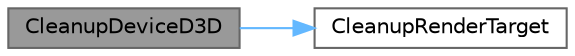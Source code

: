 digraph "CleanupDeviceD3D"
{
 // LATEX_PDF_SIZE
  bgcolor="transparent";
  edge [fontname=Helvetica,fontsize=10,labelfontname=Helvetica,labelfontsize=10];
  node [fontname=Helvetica,fontsize=10,shape=box,height=0.2,width=0.4];
  rankdir="LR";
  Node1 [id="Node000001",label="CleanupDeviceD3D",height=0.2,width=0.4,color="gray40", fillcolor="grey60", style="filled", fontcolor="black",tooltip=" "];
  Node1 -> Node2 [id="edge1_Node000001_Node000002",color="steelblue1",style="solid",tooltip=" "];
  Node2 [id="Node000002",label="CleanupRenderTarget",height=0.2,width=0.4,color="grey40", fillcolor="white", style="filled",URL="$runtime_2imgui_2examples_2example__sdl2__directx11_2main_8cpp.html#a158bd53beaca42a81f1154cdcbef96ef",tooltip=" "];
}
